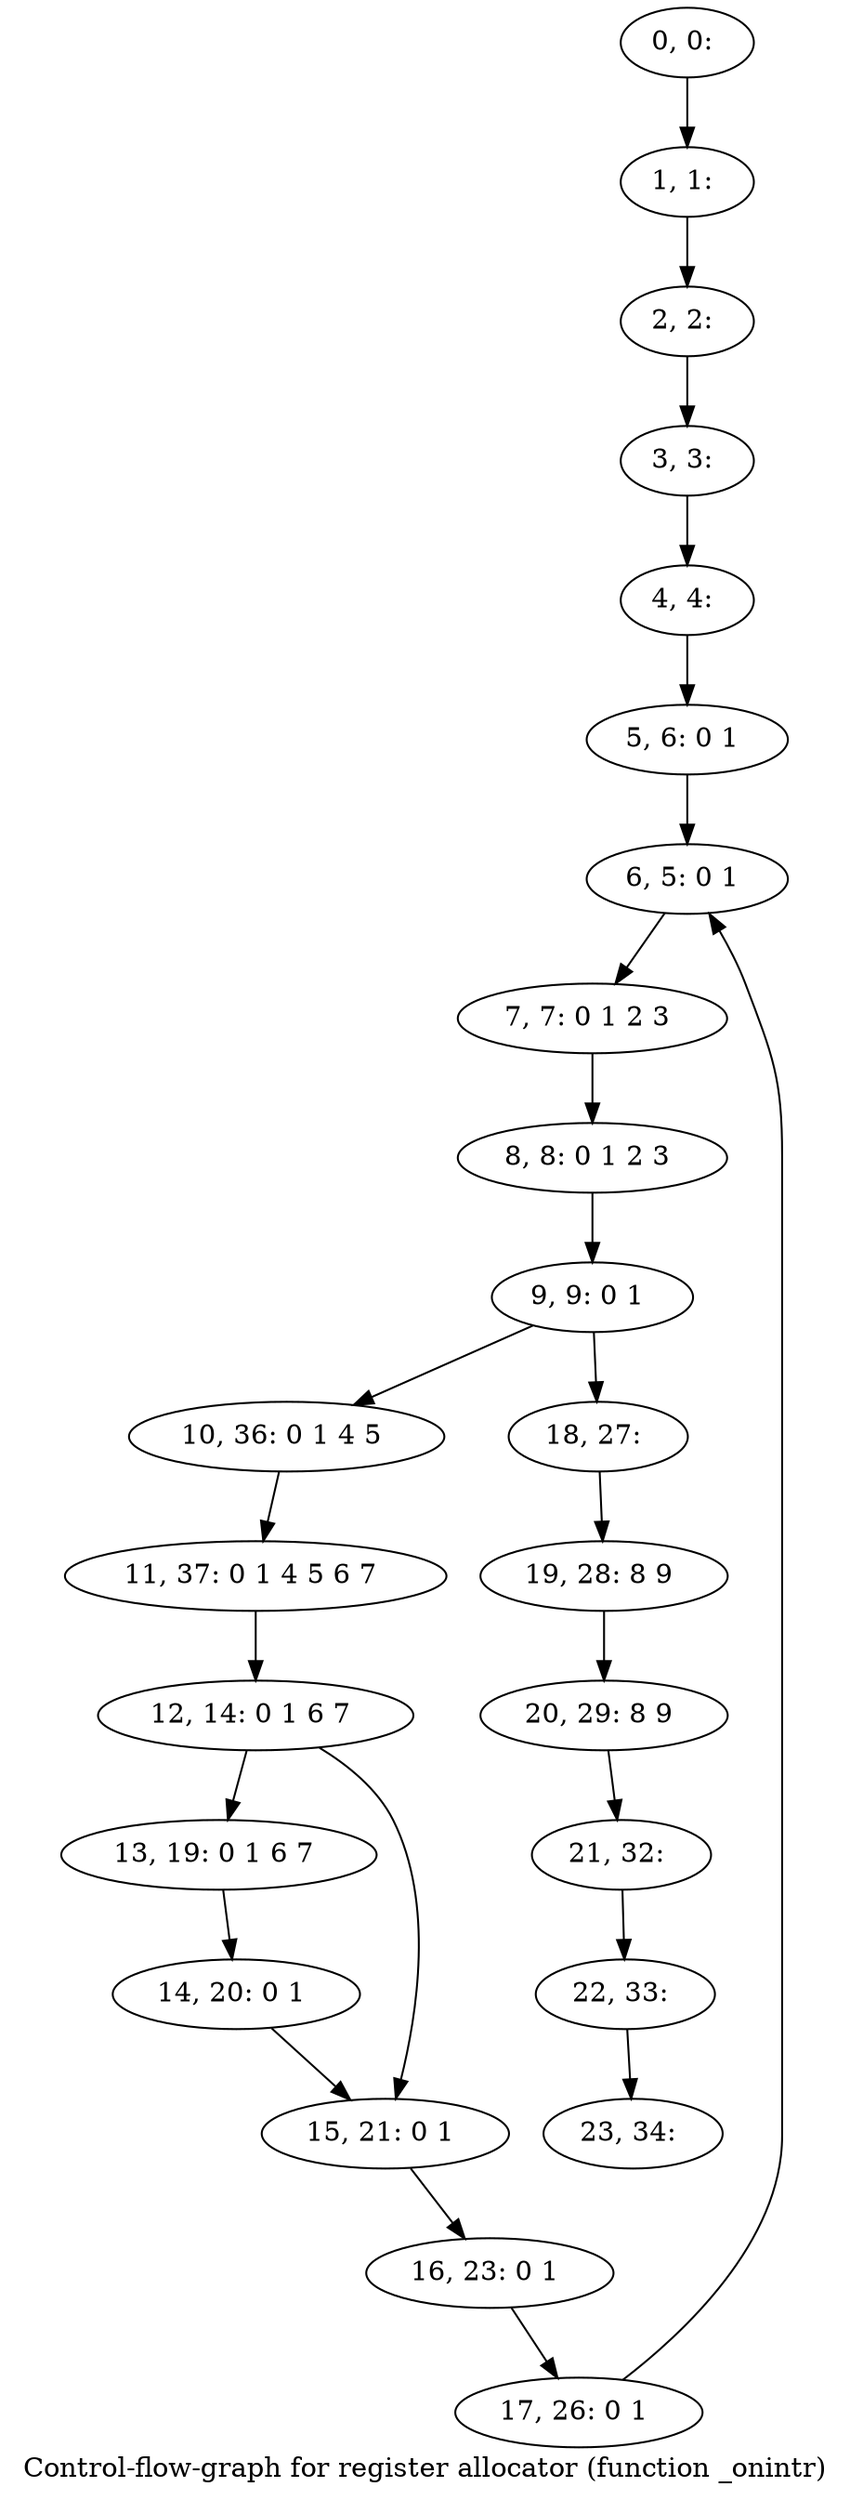 digraph G {
graph [label="Control-flow-graph for register allocator (function _onintr)"]
0[label="0, 0: "];
1[label="1, 1: "];
2[label="2, 2: "];
3[label="3, 3: "];
4[label="4, 4: "];
5[label="5, 6: 0 1 "];
6[label="6, 5: 0 1 "];
7[label="7, 7: 0 1 2 3 "];
8[label="8, 8: 0 1 2 3 "];
9[label="9, 9: 0 1 "];
10[label="10, 36: 0 1 4 5 "];
11[label="11, 37: 0 1 4 5 6 7 "];
12[label="12, 14: 0 1 6 7 "];
13[label="13, 19: 0 1 6 7 "];
14[label="14, 20: 0 1 "];
15[label="15, 21: 0 1 "];
16[label="16, 23: 0 1 "];
17[label="17, 26: 0 1 "];
18[label="18, 27: "];
19[label="19, 28: 8 9 "];
20[label="20, 29: 8 9 "];
21[label="21, 32: "];
22[label="22, 33: "];
23[label="23, 34: "];
0->1 ;
1->2 ;
2->3 ;
3->4 ;
4->5 ;
5->6 ;
6->7 ;
7->8 ;
8->9 ;
9->10 ;
9->18 ;
10->11 ;
11->12 ;
12->13 ;
12->15 ;
13->14 ;
14->15 ;
15->16 ;
16->17 ;
17->6 ;
18->19 ;
19->20 ;
20->21 ;
21->22 ;
22->23 ;
}
